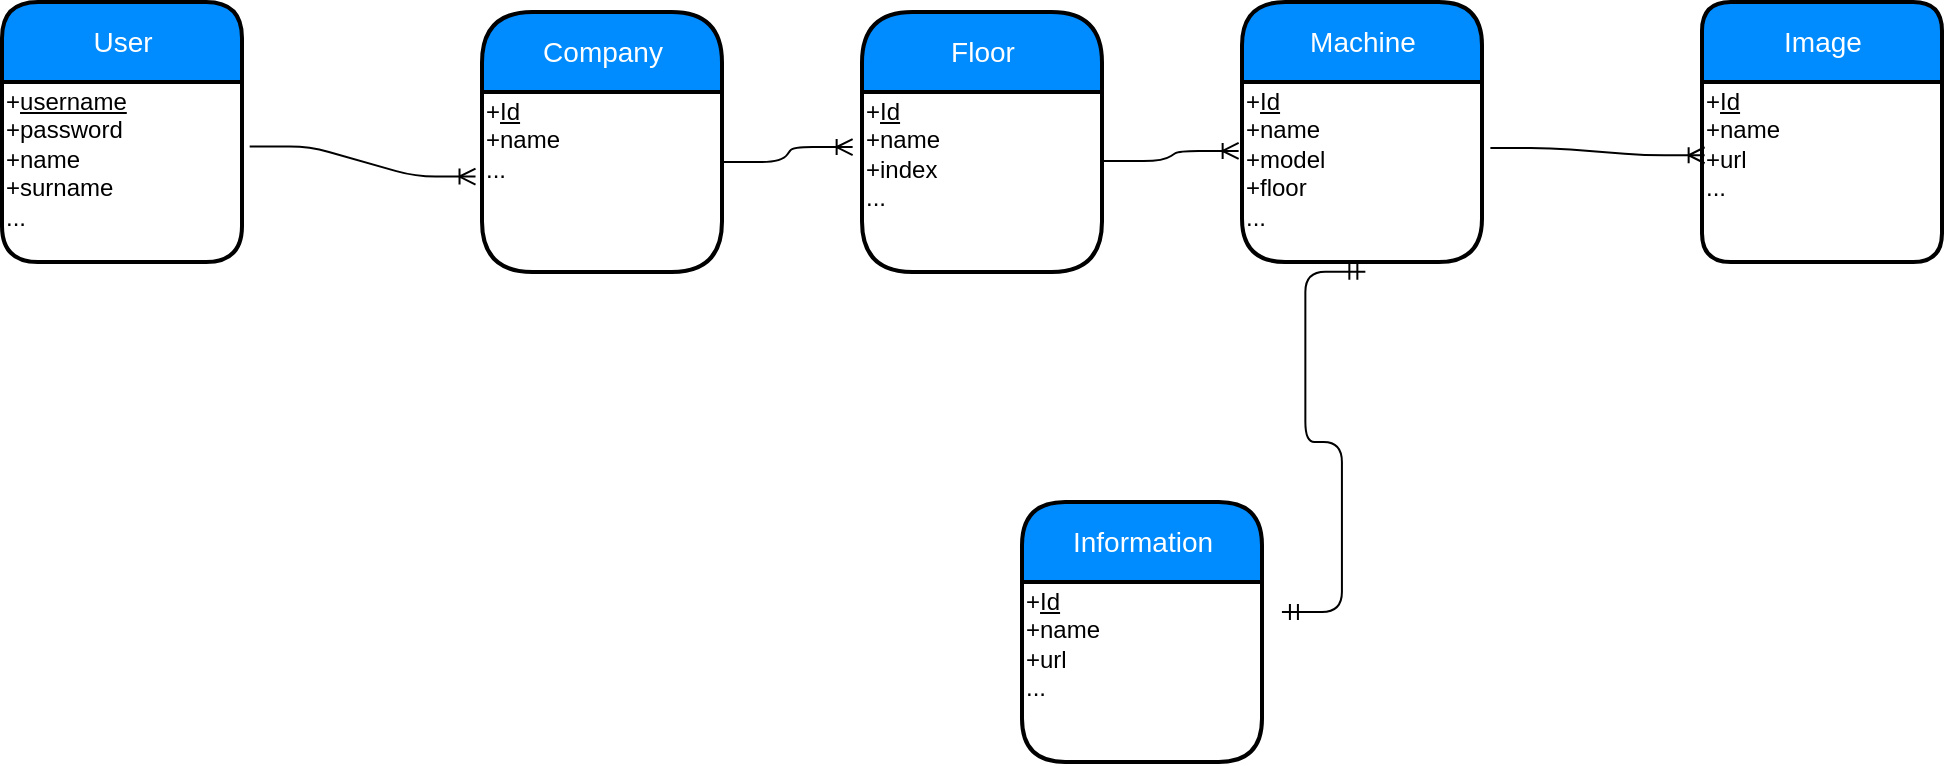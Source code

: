 <mxfile version="10.7.1" type="device"><diagram name="Page-1" id="e7e014a7-5840-1c2e-5031-d8a46d1fe8dd"><mxGraphModel dx="1136" dy="514" grid="1" gridSize="10" guides="1" tooltips="1" connect="1" arrows="1" fold="1" page="1" pageScale="1" pageWidth="1169" pageHeight="826" background="#ffffff" math="0" shadow="0"><root><mxCell id="0"/><mxCell id="1" parent="0"/><mxCell id="R5rtLWHWlB-ErJcr3LZe-54" value="User" style="swimlane;childLayout=stackLayout;horizontal=1;startSize=40;horizontalStack=0;fillColor=#008cff;fontColor=#FFFFFF;rounded=1;fontSize=14;fontStyle=0;strokeWidth=2;resizeParent=0;resizeLast=1;shadow=0;dashed=0;align=center;html=1;" vertex="1" parent="1"><mxGeometry x="150" y="50" width="120" height="130" as="geometry"/></mxCell><mxCell id="R5rtLWHWlB-ErJcr3LZe-59" value="+&lt;u&gt;username&lt;/u&gt;&lt;br&gt;+password&lt;br&gt;+name&lt;br&gt;+surname&lt;br&gt;...&lt;br&gt;&lt;br&gt;" style="text;html=1;resizable=0;points=[];autosize=1;align=left;verticalAlign=top;spacingTop=-4;" vertex="1" parent="R5rtLWHWlB-ErJcr3LZe-54"><mxGeometry y="40" width="120" height="90" as="geometry"/></mxCell><mxCell id="R5rtLWHWlB-ErJcr3LZe-60" value="Company" style="swimlane;childLayout=stackLayout;horizontal=1;startSize=40;horizontalStack=0;fillColor=#008cff;fontColor=#FFFFFF;rounded=1;fontSize=14;fontStyle=0;strokeWidth=2;resizeParent=0;resizeLast=1;shadow=0;dashed=0;align=center;html=1;arcSize=21;" vertex="1" parent="1"><mxGeometry x="390" y="55" width="120" height="130" as="geometry"/></mxCell><mxCell id="R5rtLWHWlB-ErJcr3LZe-61" value="+&lt;u&gt;Id&lt;/u&gt;&lt;br&gt;+name&lt;br&gt;...&lt;br&gt;&lt;br&gt;" style="text;html=1;resizable=0;points=[];autosize=1;align=left;verticalAlign=top;spacingTop=-4;" vertex="1" parent="R5rtLWHWlB-ErJcr3LZe-60"><mxGeometry y="40" width="120" height="90" as="geometry"/></mxCell><mxCell id="R5rtLWHWlB-ErJcr3LZe-63" value="Machine" style="swimlane;childLayout=stackLayout;horizontal=1;startSize=40;horizontalStack=0;fillColor=#008cff;fontColor=#FFFFFF;rounded=1;fontSize=14;fontStyle=0;strokeWidth=2;resizeParent=0;resizeLast=1;shadow=0;dashed=0;align=center;html=1;arcSize=18;" vertex="1" parent="1"><mxGeometry x="770" y="50" width="120" height="130" as="geometry"/></mxCell><mxCell id="R5rtLWHWlB-ErJcr3LZe-64" value="+&lt;u&gt;Id&lt;/u&gt;&lt;br&gt;+name&lt;br&gt;+model&lt;br&gt;+floor&lt;br&gt;...&lt;br&gt;&lt;br&gt;" style="text;html=1;resizable=0;points=[];autosize=1;align=left;verticalAlign=top;spacingTop=-4;" vertex="1" parent="R5rtLWHWlB-ErJcr3LZe-63"><mxGeometry y="40" width="120" height="90" as="geometry"/></mxCell><mxCell id="R5rtLWHWlB-ErJcr3LZe-65" value="Image" style="swimlane;childLayout=stackLayout;horizontal=1;startSize=40;horizontalStack=0;fillColor=#008cff;fontColor=#FFFFFF;rounded=1;fontSize=14;fontStyle=0;strokeWidth=2;resizeParent=0;resizeLast=1;shadow=0;dashed=0;align=center;html=1;arcSize=12;" vertex="1" parent="1"><mxGeometry x="1000" y="50" width="120" height="130" as="geometry"/></mxCell><mxCell id="R5rtLWHWlB-ErJcr3LZe-66" value="+&lt;u&gt;Id&lt;/u&gt;&lt;br&gt;+name&lt;br&gt;+url&lt;br&gt;...&lt;br&gt;&lt;br&gt;" style="text;html=1;resizable=0;points=[];autosize=1;align=left;verticalAlign=top;spacingTop=-4;" vertex="1" parent="R5rtLWHWlB-ErJcr3LZe-65"><mxGeometry y="40" width="120" height="90" as="geometry"/></mxCell><mxCell id="R5rtLWHWlB-ErJcr3LZe-67" value="Information" style="swimlane;childLayout=stackLayout;horizontal=1;startSize=40;horizontalStack=0;fillColor=#008cff;fontColor=#FFFFFF;rounded=1;fontSize=14;fontStyle=0;strokeWidth=2;resizeParent=0;resizeLast=1;shadow=0;dashed=0;align=center;html=1;arcSize=18;" vertex="1" parent="1"><mxGeometry x="660" y="300" width="120" height="130" as="geometry"/></mxCell><mxCell id="R5rtLWHWlB-ErJcr3LZe-68" value="+&lt;u&gt;Id&lt;/u&gt;&lt;br&gt;+name&lt;br&gt;+url&lt;br&gt;...&lt;br&gt;&lt;br&gt;" style="text;html=1;resizable=0;points=[];autosize=1;align=left;verticalAlign=top;spacingTop=-4;" vertex="1" parent="R5rtLWHWlB-ErJcr3LZe-67"><mxGeometry y="40" width="120" height="90" as="geometry"/></mxCell><mxCell id="R5rtLWHWlB-ErJcr3LZe-69" value="Floor" style="swimlane;childLayout=stackLayout;horizontal=1;startSize=40;horizontalStack=0;fillColor=#008cff;fontColor=#FFFFFF;rounded=1;fontSize=14;fontStyle=0;strokeWidth=2;resizeParent=0;resizeLast=1;shadow=0;dashed=0;align=center;html=1;arcSize=21;" vertex="1" parent="1"><mxGeometry x="580" y="55" width="120" height="130" as="geometry"/></mxCell><mxCell id="R5rtLWHWlB-ErJcr3LZe-70" value="+&lt;u&gt;Id&lt;/u&gt;&lt;br&gt;+name&lt;br&gt;+index&lt;br&gt;...&lt;br&gt;&lt;br&gt;" style="text;html=1;resizable=0;points=[];autosize=1;align=left;verticalAlign=top;spacingTop=-4;" vertex="1" parent="R5rtLWHWlB-ErJcr3LZe-69"><mxGeometry y="40" width="120" height="90" as="geometry"/></mxCell><mxCell id="R5rtLWHWlB-ErJcr3LZe-74" value="" style="edgeStyle=entityRelationEdgeStyle;fontSize=12;html=1;endArrow=ERoneToMany;exitX=1.032;exitY=0.359;exitDx=0;exitDy=0;exitPerimeter=0;entryX=-0.027;entryY=0.47;entryDx=0;entryDy=0;entryPerimeter=0;" edge="1" parent="1" source="R5rtLWHWlB-ErJcr3LZe-59" target="R5rtLWHWlB-ErJcr3LZe-61"><mxGeometry width="100" height="100" relative="1" as="geometry"><mxPoint x="285" y="235" as="sourcePoint"/><mxPoint x="385" y="135" as="targetPoint"/></mxGeometry></mxCell><mxCell id="R5rtLWHWlB-ErJcr3LZe-75" value="" style="edgeStyle=entityRelationEdgeStyle;fontSize=12;html=1;endArrow=ERoneToMany;entryX=-0.039;entryY=0.306;entryDx=0;entryDy=0;entryPerimeter=0;" edge="1" parent="1" target="R5rtLWHWlB-ErJcr3LZe-70"><mxGeometry width="100" height="100" relative="1" as="geometry"><mxPoint x="510" y="130" as="sourcePoint"/><mxPoint x="350" y="295" as="targetPoint"/></mxGeometry></mxCell><mxCell id="R5rtLWHWlB-ErJcr3LZe-76" value="" style="edgeStyle=entityRelationEdgeStyle;fontSize=12;html=1;endArrow=ERoneToMany;exitX=1.006;exitY=0.384;exitDx=0;exitDy=0;exitPerimeter=0;entryX=-0.014;entryY=0.383;entryDx=0;entryDy=0;entryPerimeter=0;" edge="1" parent="1" source="R5rtLWHWlB-ErJcr3LZe-70" target="R5rtLWHWlB-ErJcr3LZe-64"><mxGeometry width="100" height="100" relative="1" as="geometry"><mxPoint x="150" y="590" as="sourcePoint"/><mxPoint x="250" y="490" as="targetPoint"/></mxGeometry></mxCell><mxCell id="R5rtLWHWlB-ErJcr3LZe-77" value="" style="edgeStyle=entityRelationEdgeStyle;fontSize=12;html=1;endArrow=ERoneToMany;exitX=1.035;exitY=0.367;exitDx=0;exitDy=0;exitPerimeter=0;entryX=0.011;entryY=0.407;entryDx=0;entryDy=0;entryPerimeter=0;" edge="1" parent="1" source="R5rtLWHWlB-ErJcr3LZe-64" target="R5rtLWHWlB-ErJcr3LZe-66"><mxGeometry width="100" height="100" relative="1" as="geometry"><mxPoint x="180" y="590" as="sourcePoint"/><mxPoint x="280" y="490" as="targetPoint"/></mxGeometry></mxCell><mxCell id="R5rtLWHWlB-ErJcr3LZe-78" value="" style="edgeStyle=entityRelationEdgeStyle;fontSize=12;html=1;endArrow=ERmandOne;startArrow=ERmandOne;entryX=0.514;entryY=1.054;entryDx=0;entryDy=0;entryPerimeter=0;exitX=1.083;exitY=0.167;exitDx=0;exitDy=0;exitPerimeter=0;" edge="1" parent="1" source="R5rtLWHWlB-ErJcr3LZe-68" target="R5rtLWHWlB-ErJcr3LZe-64"><mxGeometry width="100" height="100" relative="1" as="geometry"><mxPoint x="840" y="270" as="sourcePoint"/><mxPoint x="600" y="280" as="targetPoint"/></mxGeometry></mxCell></root></mxGraphModel></diagram></mxfile>